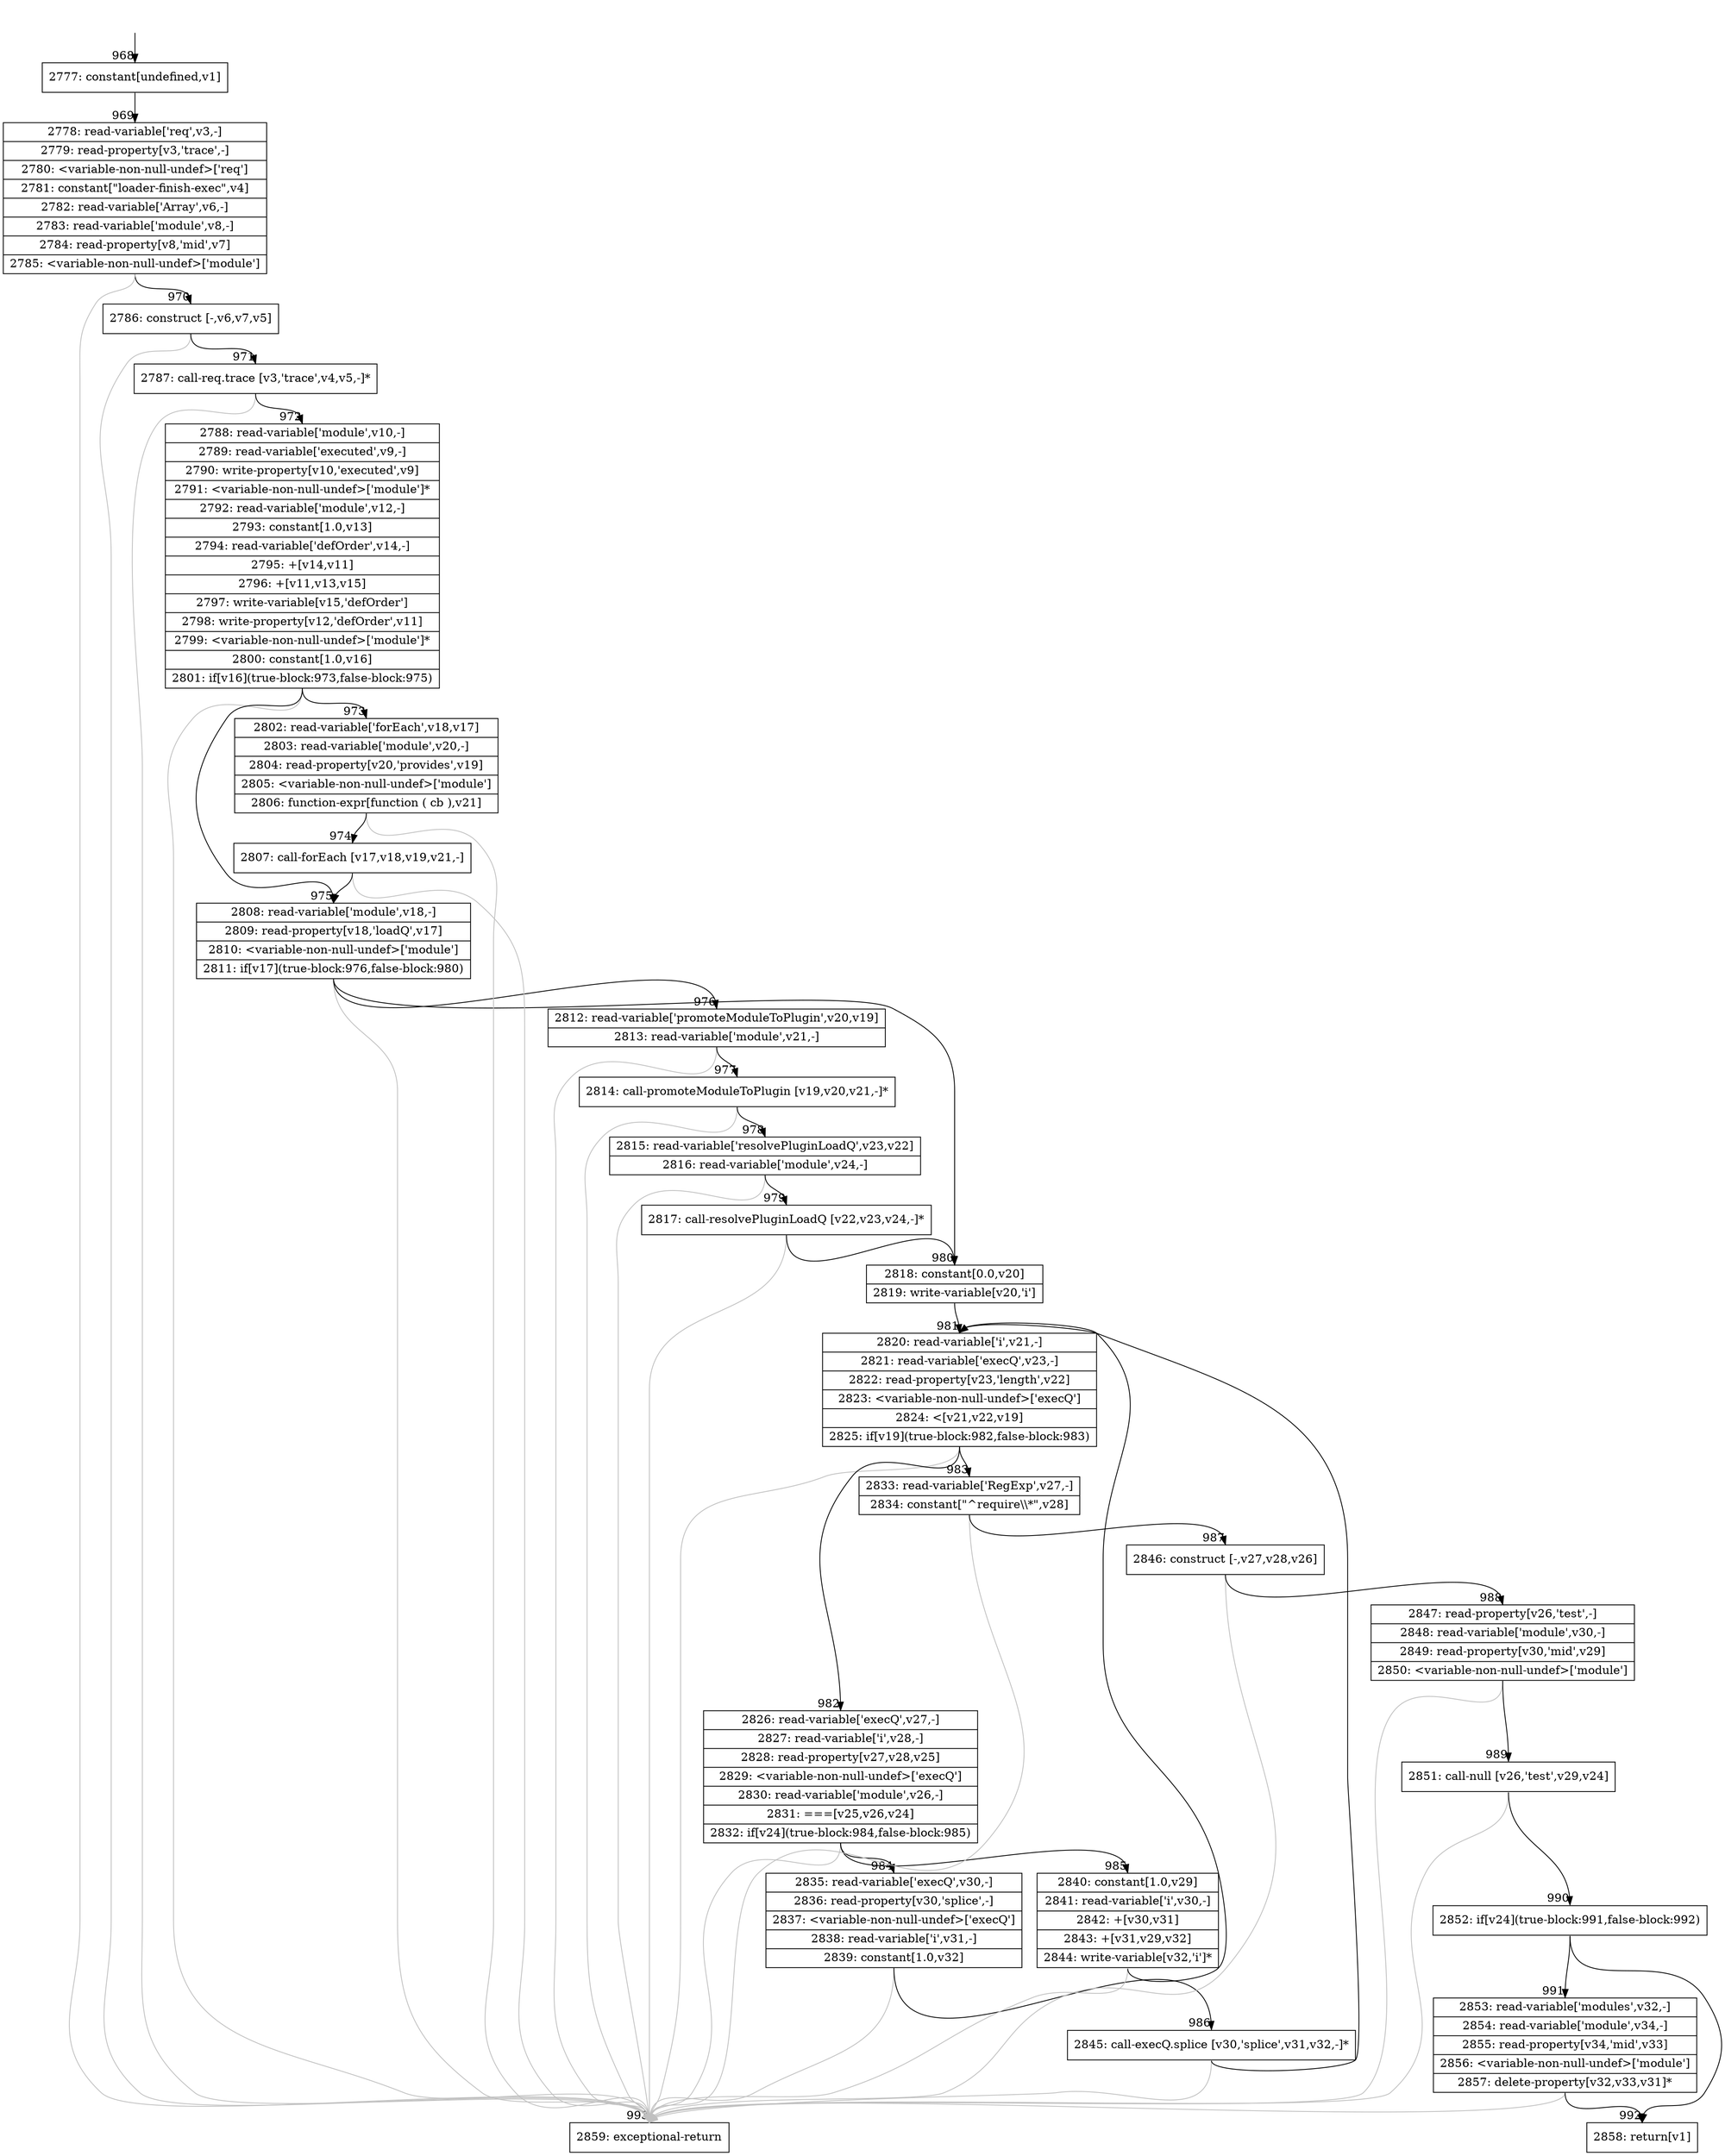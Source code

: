 digraph {
rankdir="TD"
BB_entry71[shape=none,label=""];
BB_entry71 -> BB968 [tailport=s, headport=n, headlabel="    968"]
BB968 [shape=record label="{2777: constant[undefined,v1]}" ] 
BB968 -> BB969 [tailport=s, headport=n, headlabel="      969"]
BB969 [shape=record label="{2778: read-variable['req',v3,-]|2779: read-property[v3,'trace',-]|2780: \<variable-non-null-undef\>['req']|2781: constant[\"loader-finish-exec\",v4]|2782: read-variable['Array',v6,-]|2783: read-variable['module',v8,-]|2784: read-property[v8,'mid',v7]|2785: \<variable-non-null-undef\>['module']}" ] 
BB969 -> BB970 [tailport=s, headport=n, headlabel="      970"]
BB969 -> BB993 [tailport=s, headport=n, color=gray, headlabel="      993"]
BB970 [shape=record label="{2786: construct [-,v6,v7,v5]}" ] 
BB970 -> BB971 [tailport=s, headport=n, headlabel="      971"]
BB970 -> BB993 [tailport=s, headport=n, color=gray]
BB971 [shape=record label="{2787: call-req.trace [v3,'trace',v4,v5,-]*}" ] 
BB971 -> BB972 [tailport=s, headport=n, headlabel="      972"]
BB971 -> BB993 [tailport=s, headport=n, color=gray]
BB972 [shape=record label="{2788: read-variable['module',v10,-]|2789: read-variable['executed',v9,-]|2790: write-property[v10,'executed',v9]|2791: \<variable-non-null-undef\>['module']*|2792: read-variable['module',v12,-]|2793: constant[1.0,v13]|2794: read-variable['defOrder',v14,-]|2795: +[v14,v11]|2796: +[v11,v13,v15]|2797: write-variable[v15,'defOrder']|2798: write-property[v12,'defOrder',v11]|2799: \<variable-non-null-undef\>['module']*|2800: constant[1.0,v16]|2801: if[v16](true-block:973,false-block:975)}" ] 
BB972 -> BB975 [tailport=s, headport=n, headlabel="      975"]
BB972 -> BB973 [tailport=s, headport=n, headlabel="      973"]
BB972 -> BB993 [tailport=s, headport=n, color=gray]
BB973 [shape=record label="{2802: read-variable['forEach',v18,v17]|2803: read-variable['module',v20,-]|2804: read-property[v20,'provides',v19]|2805: \<variable-non-null-undef\>['module']|2806: function-expr[function ( cb ),v21]}" ] 
BB973 -> BB974 [tailport=s, headport=n, headlabel="      974"]
BB973 -> BB993 [tailport=s, headport=n, color=gray]
BB974 [shape=record label="{2807: call-forEach [v17,v18,v19,v21,-]}" ] 
BB974 -> BB975 [tailport=s, headport=n]
BB974 -> BB993 [tailport=s, headport=n, color=gray]
BB975 [shape=record label="{2808: read-variable['module',v18,-]|2809: read-property[v18,'loadQ',v17]|2810: \<variable-non-null-undef\>['module']|2811: if[v17](true-block:976,false-block:980)}" ] 
BB975 -> BB976 [tailport=s, headport=n, headlabel="      976"]
BB975 -> BB980 [tailport=s, headport=n, headlabel="      980"]
BB975 -> BB993 [tailport=s, headport=n, color=gray]
BB976 [shape=record label="{2812: read-variable['promoteModuleToPlugin',v20,v19]|2813: read-variable['module',v21,-]}" ] 
BB976 -> BB977 [tailport=s, headport=n, headlabel="      977"]
BB976 -> BB993 [tailport=s, headport=n, color=gray]
BB977 [shape=record label="{2814: call-promoteModuleToPlugin [v19,v20,v21,-]*}" ] 
BB977 -> BB978 [tailport=s, headport=n, headlabel="      978"]
BB977 -> BB993 [tailport=s, headport=n, color=gray]
BB978 [shape=record label="{2815: read-variable['resolvePluginLoadQ',v23,v22]|2816: read-variable['module',v24,-]}" ] 
BB978 -> BB979 [tailport=s, headport=n, headlabel="      979"]
BB978 -> BB993 [tailport=s, headport=n, color=gray]
BB979 [shape=record label="{2817: call-resolvePluginLoadQ [v22,v23,v24,-]*}" ] 
BB979 -> BB980 [tailport=s, headport=n]
BB979 -> BB993 [tailport=s, headport=n, color=gray]
BB980 [shape=record label="{2818: constant[0.0,v20]|2819: write-variable[v20,'i']}" ] 
BB980 -> BB981 [tailport=s, headport=n, headlabel="      981"]
BB981 [shape=record label="{2820: read-variable['i',v21,-]|2821: read-variable['execQ',v23,-]|2822: read-property[v23,'length',v22]|2823: \<variable-non-null-undef\>['execQ']|2824: \<[v21,v22,v19]|2825: if[v19](true-block:982,false-block:983)}" ] 
BB981 -> BB982 [tailport=s, headport=n, headlabel="      982"]
BB981 -> BB983 [tailport=s, headport=n, headlabel="      983"]
BB981 -> BB993 [tailport=s, headport=n, color=gray]
BB982 [shape=record label="{2826: read-variable['execQ',v27,-]|2827: read-variable['i',v28,-]|2828: read-property[v27,v28,v25]|2829: \<variable-non-null-undef\>['execQ']|2830: read-variable['module',v26,-]|2831: ===[v25,v26,v24]|2832: if[v24](true-block:984,false-block:985)}" ] 
BB982 -> BB984 [tailport=s, headport=n, headlabel="      984"]
BB982 -> BB985 [tailport=s, headport=n, headlabel="      985"]
BB982 -> BB993 [tailport=s, headport=n, color=gray]
BB983 [shape=record label="{2833: read-variable['RegExp',v27,-]|2834: constant[\"^require\\\\*\",v28]}" ] 
BB983 -> BB987 [tailport=s, headport=n, headlabel="      987"]
BB983 -> BB993 [tailport=s, headport=n, color=gray]
BB984 [shape=record label="{2835: read-variable['execQ',v30,-]|2836: read-property[v30,'splice',-]|2837: \<variable-non-null-undef\>['execQ']|2838: read-variable['i',v31,-]|2839: constant[1.0,v32]}" ] 
BB984 -> BB986 [tailport=s, headport=n, headlabel="      986"]
BB984 -> BB993 [tailport=s, headport=n, color=gray]
BB985 [shape=record label="{2840: constant[1.0,v29]|2841: read-variable['i',v30,-]|2842: +[v30,v31]|2843: +[v31,v29,v32]|2844: write-variable[v32,'i']*}" ] 
BB985 -> BB981 [tailport=s, headport=n]
BB985 -> BB993 [tailport=s, headport=n, color=gray]
BB986 [shape=record label="{2845: call-execQ.splice [v30,'splice',v31,v32,-]*}" ] 
BB986 -> BB981 [tailport=s, headport=n]
BB986 -> BB993 [tailport=s, headport=n, color=gray]
BB987 [shape=record label="{2846: construct [-,v27,v28,v26]}" ] 
BB987 -> BB988 [tailport=s, headport=n, headlabel="      988"]
BB987 -> BB993 [tailport=s, headport=n, color=gray]
BB988 [shape=record label="{2847: read-property[v26,'test',-]|2848: read-variable['module',v30,-]|2849: read-property[v30,'mid',v29]|2850: \<variable-non-null-undef\>['module']}" ] 
BB988 -> BB989 [tailport=s, headport=n, headlabel="      989"]
BB988 -> BB993 [tailport=s, headport=n, color=gray]
BB989 [shape=record label="{2851: call-null [v26,'test',v29,v24]}" ] 
BB989 -> BB990 [tailport=s, headport=n, headlabel="      990"]
BB989 -> BB993 [tailport=s, headport=n, color=gray]
BB990 [shape=record label="{2852: if[v24](true-block:991,false-block:992)}" ] 
BB990 -> BB991 [tailport=s, headport=n, headlabel="      991"]
BB990 -> BB992 [tailport=s, headport=n, headlabel="      992"]
BB991 [shape=record label="{2853: read-variable['modules',v32,-]|2854: read-variable['module',v34,-]|2855: read-property[v34,'mid',v33]|2856: \<variable-non-null-undef\>['module']|2857: delete-property[v32,v33,v31]*}" ] 
BB991 -> BB992 [tailport=s, headport=n]
BB991 -> BB993 [tailport=s, headport=n, color=gray]
BB992 [shape=record label="{2858: return[v1]}" ] 
BB993 [shape=record label="{2859: exceptional-return}" ] 
//#$~ 1225
}
